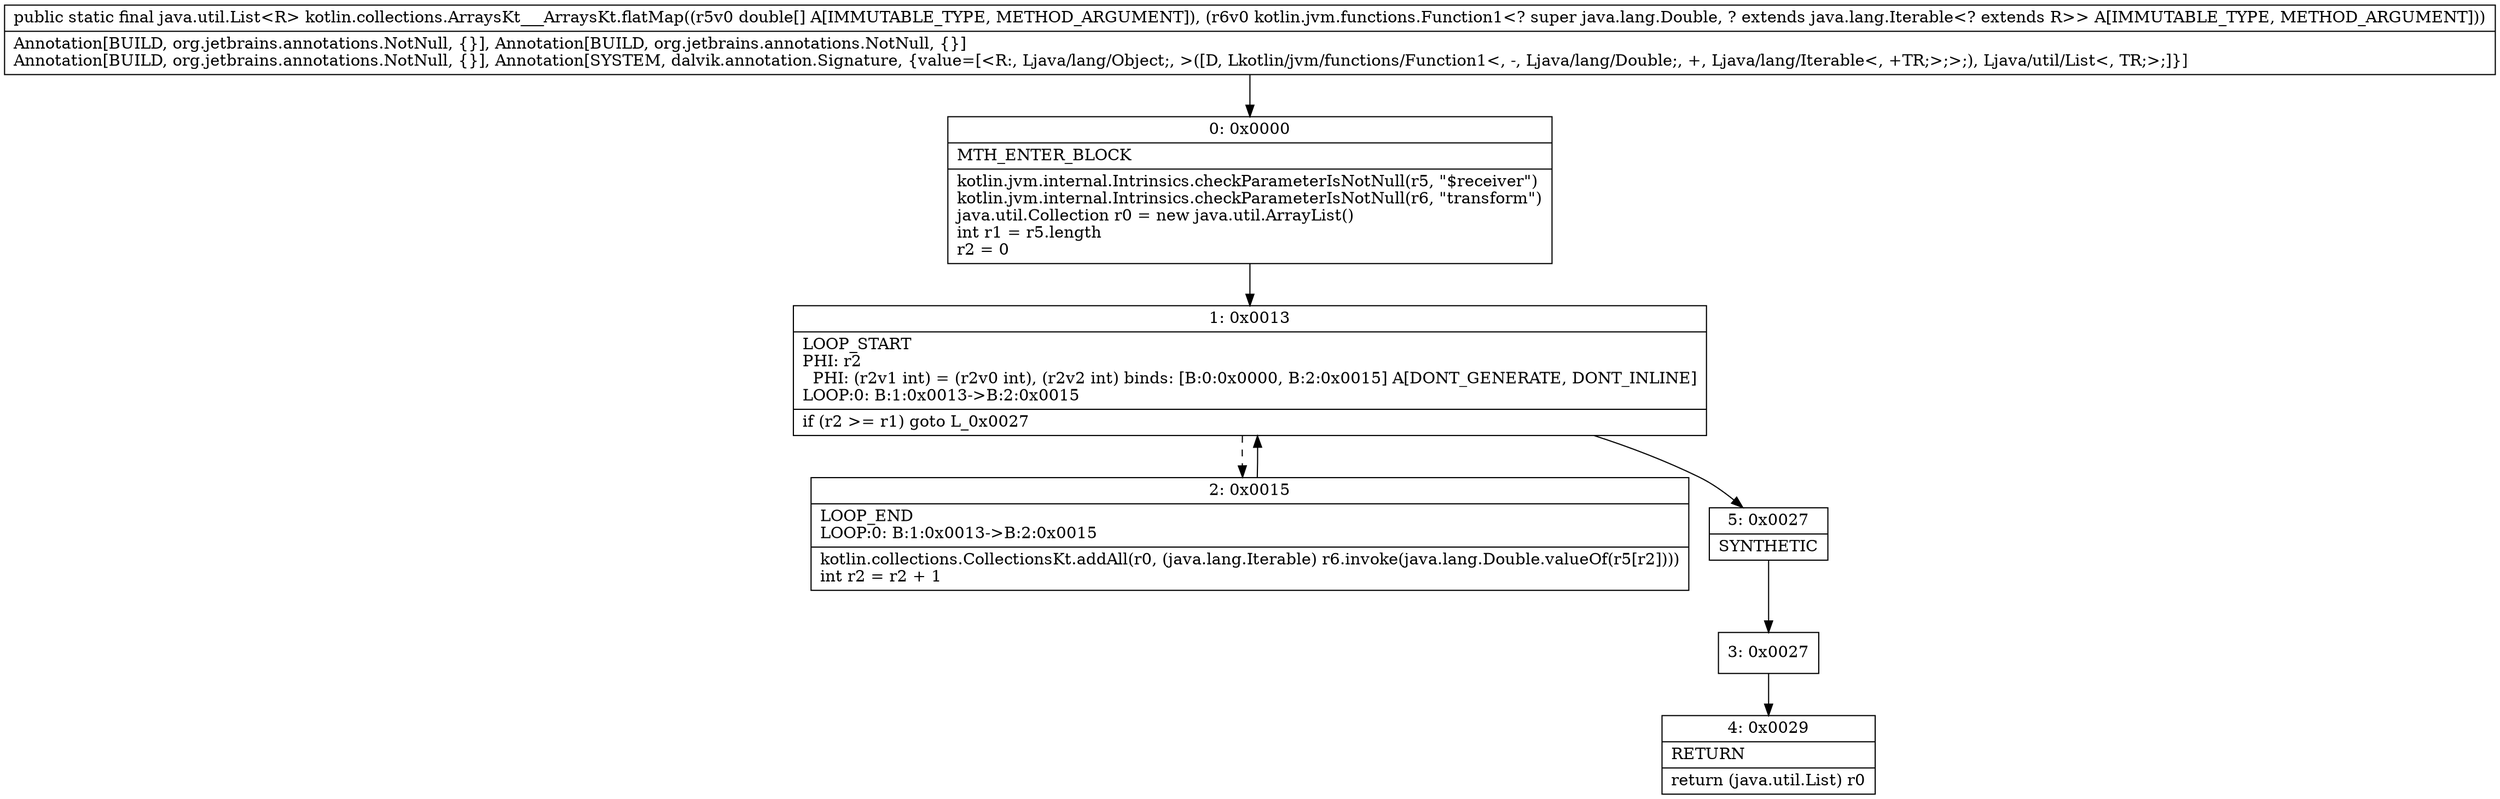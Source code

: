 digraph "CFG forkotlin.collections.ArraysKt___ArraysKt.flatMap([DLkotlin\/jvm\/functions\/Function1;)Ljava\/util\/List;" {
Node_0 [shape=record,label="{0\:\ 0x0000|MTH_ENTER_BLOCK\l|kotlin.jvm.internal.Intrinsics.checkParameterIsNotNull(r5, \"$receiver\")\lkotlin.jvm.internal.Intrinsics.checkParameterIsNotNull(r6, \"transform\")\ljava.util.Collection r0 = new java.util.ArrayList()\lint r1 = r5.length\lr2 = 0\l}"];
Node_1 [shape=record,label="{1\:\ 0x0013|LOOP_START\lPHI: r2 \l  PHI: (r2v1 int) = (r2v0 int), (r2v2 int) binds: [B:0:0x0000, B:2:0x0015] A[DONT_GENERATE, DONT_INLINE]\lLOOP:0: B:1:0x0013\-\>B:2:0x0015\l|if (r2 \>= r1) goto L_0x0027\l}"];
Node_2 [shape=record,label="{2\:\ 0x0015|LOOP_END\lLOOP:0: B:1:0x0013\-\>B:2:0x0015\l|kotlin.collections.CollectionsKt.addAll(r0, (java.lang.Iterable) r6.invoke(java.lang.Double.valueOf(r5[r2])))\lint r2 = r2 + 1\l}"];
Node_3 [shape=record,label="{3\:\ 0x0027}"];
Node_4 [shape=record,label="{4\:\ 0x0029|RETURN\l|return (java.util.List) r0\l}"];
Node_5 [shape=record,label="{5\:\ 0x0027|SYNTHETIC\l}"];
MethodNode[shape=record,label="{public static final java.util.List\<R\> kotlin.collections.ArraysKt___ArraysKt.flatMap((r5v0 double[] A[IMMUTABLE_TYPE, METHOD_ARGUMENT]), (r6v0 kotlin.jvm.functions.Function1\<? super java.lang.Double, ? extends java.lang.Iterable\<? extends R\>\> A[IMMUTABLE_TYPE, METHOD_ARGUMENT]))  | Annotation[BUILD, org.jetbrains.annotations.NotNull, \{\}], Annotation[BUILD, org.jetbrains.annotations.NotNull, \{\}]\lAnnotation[BUILD, org.jetbrains.annotations.NotNull, \{\}], Annotation[SYSTEM, dalvik.annotation.Signature, \{value=[\<R:, Ljava\/lang\/Object;, \>([D, Lkotlin\/jvm\/functions\/Function1\<, \-, Ljava\/lang\/Double;, +, Ljava\/lang\/Iterable\<, +TR;\>;\>;), Ljava\/util\/List\<, TR;\>;]\}]\l}"];
MethodNode -> Node_0;
Node_0 -> Node_1;
Node_1 -> Node_2[style=dashed];
Node_1 -> Node_5;
Node_2 -> Node_1;
Node_3 -> Node_4;
Node_5 -> Node_3;
}

